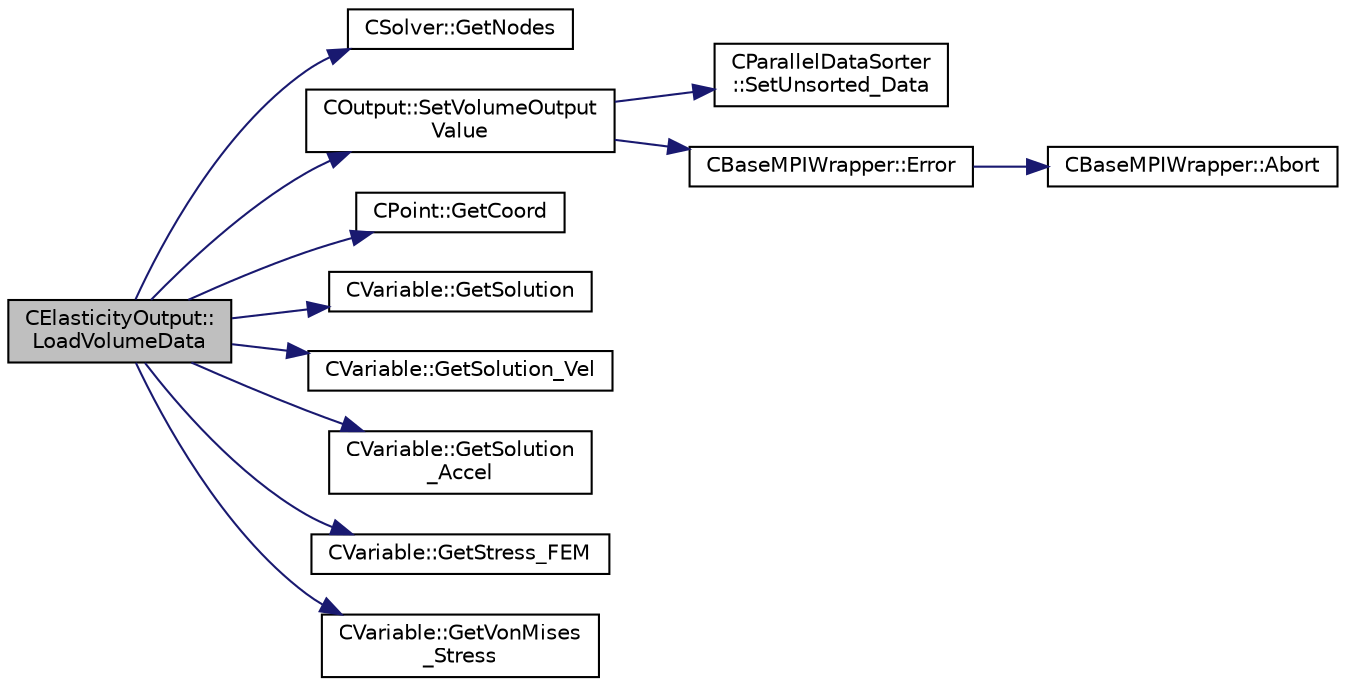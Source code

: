 digraph "CElasticityOutput::LoadVolumeData"
{
  edge [fontname="Helvetica",fontsize="10",labelfontname="Helvetica",labelfontsize="10"];
  node [fontname="Helvetica",fontsize="10",shape=record];
  rankdir="LR";
  Node24 [label="CElasticityOutput::\lLoadVolumeData",height=0.2,width=0.4,color="black", fillcolor="grey75", style="filled", fontcolor="black"];
  Node24 -> Node25 [color="midnightblue",fontsize="10",style="solid",fontname="Helvetica"];
  Node25 [label="CSolver::GetNodes",height=0.2,width=0.4,color="black", fillcolor="white", style="filled",URL="$class_c_solver.html#af3198e52a2ea377bb765647b5e697197",tooltip="Allow outside access to the nodes of the solver, containing conservatives, primitives, etc. "];
  Node24 -> Node26 [color="midnightblue",fontsize="10",style="solid",fontname="Helvetica"];
  Node26 [label="COutput::SetVolumeOutput\lValue",height=0.2,width=0.4,color="black", fillcolor="white", style="filled",URL="$class_c_output.html#a4a1f51fb07438c871f3f2d6c21daf9c6",tooltip="Set the value of a volume output field. "];
  Node26 -> Node27 [color="midnightblue",fontsize="10",style="solid",fontname="Helvetica"];
  Node27 [label="CParallelDataSorter\l::SetUnsorted_Data",height=0.2,width=0.4,color="black", fillcolor="white", style="filled",URL="$class_c_parallel_data_sorter.html#a39d39c9fa273f200c9c712dca1db81a3",tooltip="Set the value of a specific field at a point. ::PrepareSendBuffers must be called before using this f..."];
  Node26 -> Node28 [color="midnightblue",fontsize="10",style="solid",fontname="Helvetica"];
  Node28 [label="CBaseMPIWrapper::Error",height=0.2,width=0.4,color="black", fillcolor="white", style="filled",URL="$class_c_base_m_p_i_wrapper.html#a04457c47629bda56704e6a8804833eeb"];
  Node28 -> Node29 [color="midnightblue",fontsize="10",style="solid",fontname="Helvetica"];
  Node29 [label="CBaseMPIWrapper::Abort",height=0.2,width=0.4,color="black", fillcolor="white", style="filled",URL="$class_c_base_m_p_i_wrapper.html#a21ef5681e2acb532d345e9bab173ef07"];
  Node24 -> Node30 [color="midnightblue",fontsize="10",style="solid",fontname="Helvetica"];
  Node30 [label="CPoint::GetCoord",height=0.2,width=0.4,color="black", fillcolor="white", style="filled",URL="$class_c_point.html#a95fe081d22e96e190cb3edcbf0d6525f",tooltip="Get the coordinates dor the control volume. "];
  Node24 -> Node31 [color="midnightblue",fontsize="10",style="solid",fontname="Helvetica"];
  Node31 [label="CVariable::GetSolution",height=0.2,width=0.4,color="black", fillcolor="white", style="filled",URL="$class_c_variable.html#a261483e39c23c1de7cb9aea7e917c121",tooltip="Get the solution. "];
  Node24 -> Node32 [color="midnightblue",fontsize="10",style="solid",fontname="Helvetica"];
  Node32 [label="CVariable::GetSolution_Vel",height=0.2,width=0.4,color="black", fillcolor="white", style="filled",URL="$class_c_variable.html#ae403ee21871629716cbabead1c587dac",tooltip="Get the velocity (Structural Analysis). "];
  Node24 -> Node33 [color="midnightblue",fontsize="10",style="solid",fontname="Helvetica"];
  Node33 [label="CVariable::GetSolution\l_Accel",height=0.2,width=0.4,color="black", fillcolor="white", style="filled",URL="$class_c_variable.html#aef2fdf091198070a00d12cdb4dea3ff6",tooltip="Get the acceleration (Structural Analysis). "];
  Node24 -> Node34 [color="midnightblue",fontsize="10",style="solid",fontname="Helvetica"];
  Node34 [label="CVariable::GetStress_FEM",height=0.2,width=0.4,color="black", fillcolor="white", style="filled",URL="$class_c_variable.html#a31a0115e1d78e2cad6930cfd4666f42a",tooltip="A virtual member. "];
  Node24 -> Node35 [color="midnightblue",fontsize="10",style="solid",fontname="Helvetica"];
  Node35 [label="CVariable::GetVonMises\l_Stress",height=0.2,width=0.4,color="black", fillcolor="white", style="filled",URL="$class_c_variable.html#a30a1c8f911218a123e28dd15f30f9903",tooltip="A virtual member. "];
}
